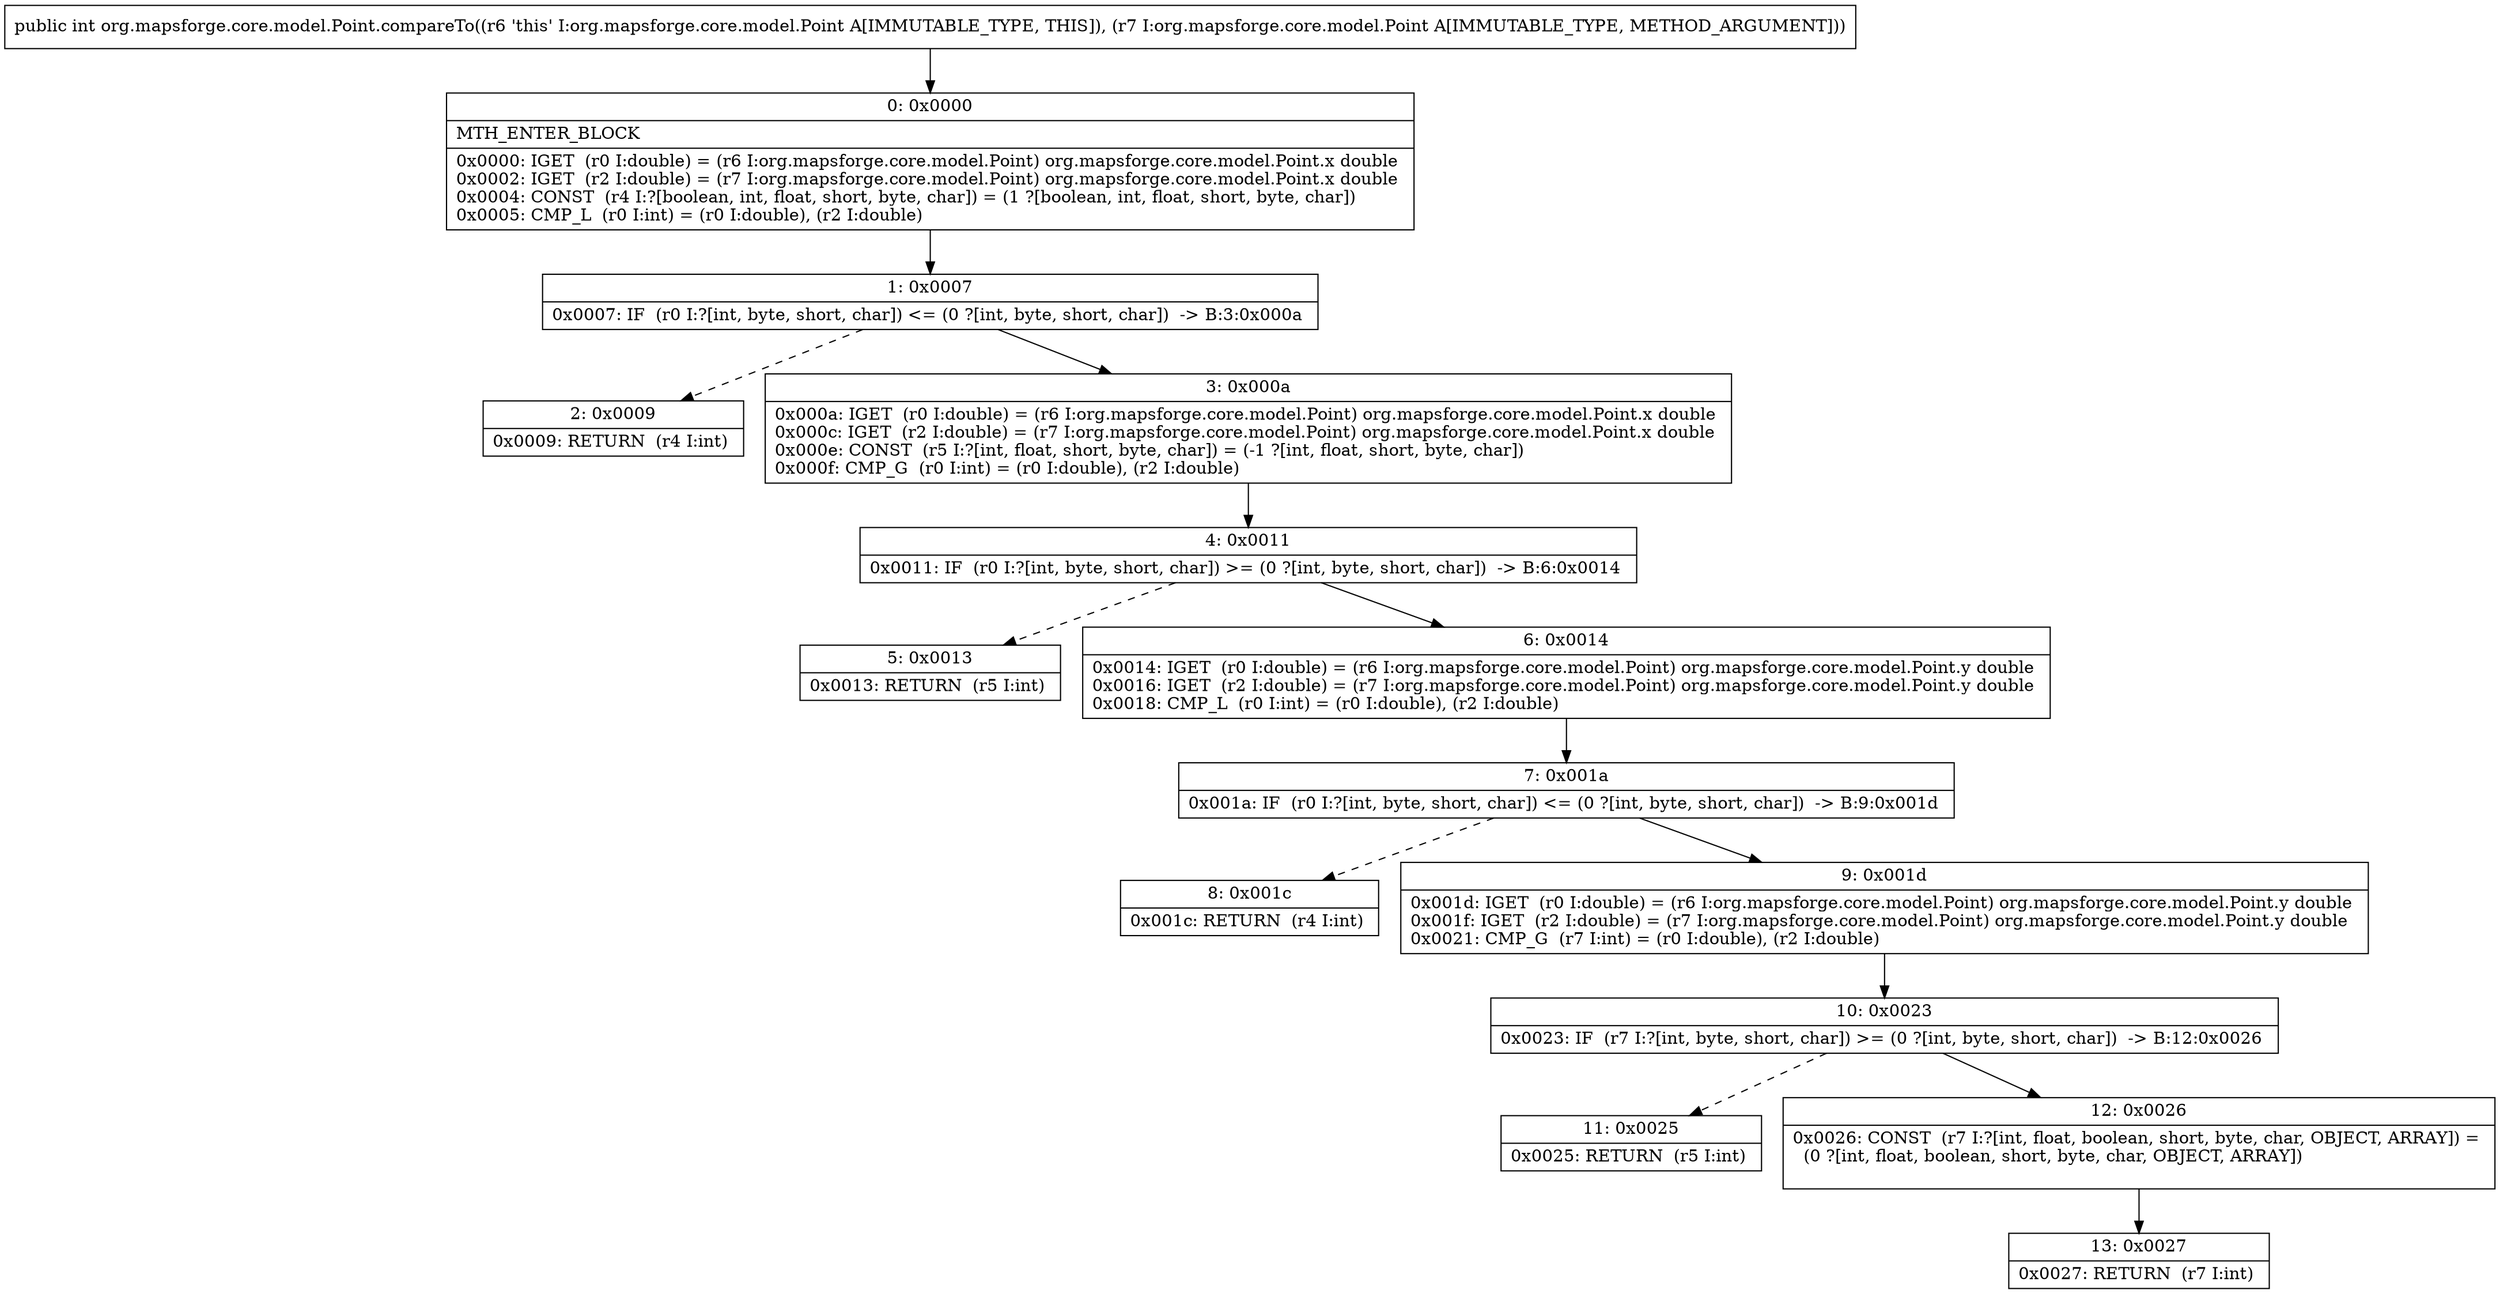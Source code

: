 digraph "CFG fororg.mapsforge.core.model.Point.compareTo(Lorg\/mapsforge\/core\/model\/Point;)I" {
Node_0 [shape=record,label="{0\:\ 0x0000|MTH_ENTER_BLOCK\l|0x0000: IGET  (r0 I:double) = (r6 I:org.mapsforge.core.model.Point) org.mapsforge.core.model.Point.x double \l0x0002: IGET  (r2 I:double) = (r7 I:org.mapsforge.core.model.Point) org.mapsforge.core.model.Point.x double \l0x0004: CONST  (r4 I:?[boolean, int, float, short, byte, char]) = (1 ?[boolean, int, float, short, byte, char]) \l0x0005: CMP_L  (r0 I:int) = (r0 I:double), (r2 I:double) \l}"];
Node_1 [shape=record,label="{1\:\ 0x0007|0x0007: IF  (r0 I:?[int, byte, short, char]) \<= (0 ?[int, byte, short, char])  \-\> B:3:0x000a \l}"];
Node_2 [shape=record,label="{2\:\ 0x0009|0x0009: RETURN  (r4 I:int) \l}"];
Node_3 [shape=record,label="{3\:\ 0x000a|0x000a: IGET  (r0 I:double) = (r6 I:org.mapsforge.core.model.Point) org.mapsforge.core.model.Point.x double \l0x000c: IGET  (r2 I:double) = (r7 I:org.mapsforge.core.model.Point) org.mapsforge.core.model.Point.x double \l0x000e: CONST  (r5 I:?[int, float, short, byte, char]) = (\-1 ?[int, float, short, byte, char]) \l0x000f: CMP_G  (r0 I:int) = (r0 I:double), (r2 I:double) \l}"];
Node_4 [shape=record,label="{4\:\ 0x0011|0x0011: IF  (r0 I:?[int, byte, short, char]) \>= (0 ?[int, byte, short, char])  \-\> B:6:0x0014 \l}"];
Node_5 [shape=record,label="{5\:\ 0x0013|0x0013: RETURN  (r5 I:int) \l}"];
Node_6 [shape=record,label="{6\:\ 0x0014|0x0014: IGET  (r0 I:double) = (r6 I:org.mapsforge.core.model.Point) org.mapsforge.core.model.Point.y double \l0x0016: IGET  (r2 I:double) = (r7 I:org.mapsforge.core.model.Point) org.mapsforge.core.model.Point.y double \l0x0018: CMP_L  (r0 I:int) = (r0 I:double), (r2 I:double) \l}"];
Node_7 [shape=record,label="{7\:\ 0x001a|0x001a: IF  (r0 I:?[int, byte, short, char]) \<= (0 ?[int, byte, short, char])  \-\> B:9:0x001d \l}"];
Node_8 [shape=record,label="{8\:\ 0x001c|0x001c: RETURN  (r4 I:int) \l}"];
Node_9 [shape=record,label="{9\:\ 0x001d|0x001d: IGET  (r0 I:double) = (r6 I:org.mapsforge.core.model.Point) org.mapsforge.core.model.Point.y double \l0x001f: IGET  (r2 I:double) = (r7 I:org.mapsforge.core.model.Point) org.mapsforge.core.model.Point.y double \l0x0021: CMP_G  (r7 I:int) = (r0 I:double), (r2 I:double) \l}"];
Node_10 [shape=record,label="{10\:\ 0x0023|0x0023: IF  (r7 I:?[int, byte, short, char]) \>= (0 ?[int, byte, short, char])  \-\> B:12:0x0026 \l}"];
Node_11 [shape=record,label="{11\:\ 0x0025|0x0025: RETURN  (r5 I:int) \l}"];
Node_12 [shape=record,label="{12\:\ 0x0026|0x0026: CONST  (r7 I:?[int, float, boolean, short, byte, char, OBJECT, ARRAY]) = \l  (0 ?[int, float, boolean, short, byte, char, OBJECT, ARRAY])\l \l}"];
Node_13 [shape=record,label="{13\:\ 0x0027|0x0027: RETURN  (r7 I:int) \l}"];
MethodNode[shape=record,label="{public int org.mapsforge.core.model.Point.compareTo((r6 'this' I:org.mapsforge.core.model.Point A[IMMUTABLE_TYPE, THIS]), (r7 I:org.mapsforge.core.model.Point A[IMMUTABLE_TYPE, METHOD_ARGUMENT])) }"];
MethodNode -> Node_0;
Node_0 -> Node_1;
Node_1 -> Node_2[style=dashed];
Node_1 -> Node_3;
Node_3 -> Node_4;
Node_4 -> Node_5[style=dashed];
Node_4 -> Node_6;
Node_6 -> Node_7;
Node_7 -> Node_8[style=dashed];
Node_7 -> Node_9;
Node_9 -> Node_10;
Node_10 -> Node_11[style=dashed];
Node_10 -> Node_12;
Node_12 -> Node_13;
}

